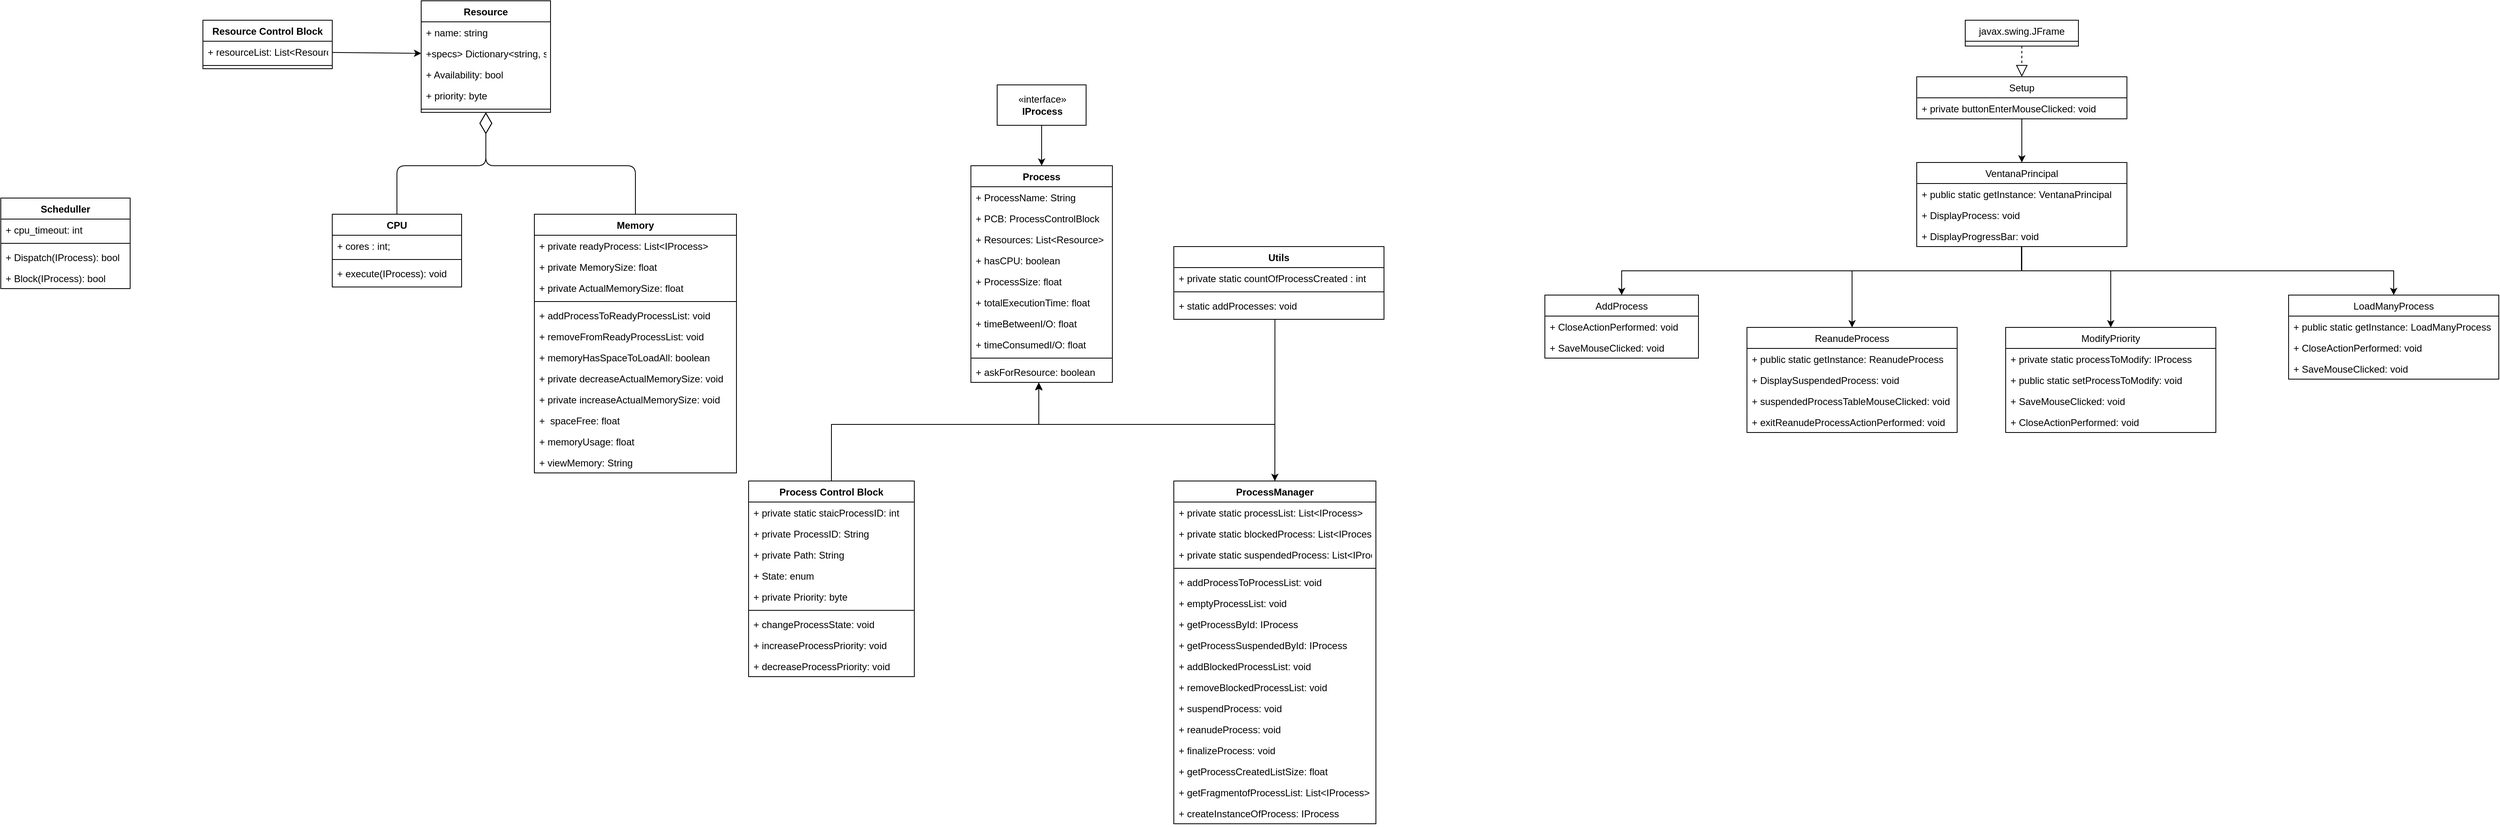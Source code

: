 <mxfile version="20.0.1" type="device"><diagram id="VGoGL2afu2h0uA1JbRk4" name="Página-1"><mxGraphModel dx="4890" dy="3438" grid="1" gridSize="10" guides="1" tooltips="1" connect="1" arrows="1" fold="1" page="1" pageScale="1" pageWidth="827" pageHeight="1169" math="0" shadow="0"><root><mxCell id="0"/><mxCell id="1" parent="0"/><mxCell id="2" value="CPU" style="swimlane;fontStyle=1;align=center;verticalAlign=top;childLayout=stackLayout;horizontal=1;startSize=26;horizontalStack=0;resizeParent=1;resizeParentMax=0;resizeLast=0;collapsible=1;marginBottom=0;" parent="1" vertex="1"><mxGeometry x="-50" y="20" width="160" height="90" as="geometry"/></mxCell><mxCell id="3" value="+ cores : int;" style="text;strokeColor=none;fillColor=none;align=left;verticalAlign=top;spacingLeft=4;spacingRight=4;overflow=hidden;rotatable=0;points=[[0,0.5],[1,0.5]];portConstraint=eastwest;" parent="2" vertex="1"><mxGeometry y="26" width="160" height="26" as="geometry"/></mxCell><mxCell id="4" value="" style="line;strokeWidth=1;fillColor=none;align=left;verticalAlign=middle;spacingTop=-1;spacingLeft=3;spacingRight=3;rotatable=0;labelPosition=right;points=[];portConstraint=eastwest;" parent="2" vertex="1"><mxGeometry y="52" width="160" height="8" as="geometry"/></mxCell><mxCell id="5" value="+ execute(IProcess): void" style="text;strokeColor=none;fillColor=none;align=left;verticalAlign=top;spacingLeft=4;spacingRight=4;overflow=hidden;rotatable=0;points=[[0,0.5],[1,0.5]];portConstraint=eastwest;" parent="2" vertex="1"><mxGeometry y="60" width="160" height="30" as="geometry"/></mxCell><mxCell id="6" value="Process" style="swimlane;fontStyle=1;align=center;verticalAlign=top;childLayout=stackLayout;horizontal=1;startSize=26;horizontalStack=0;resizeParent=1;resizeParentMax=0;resizeLast=0;collapsible=1;marginBottom=0;" parent="1" vertex="1"><mxGeometry x="740" y="-40" width="175" height="268" as="geometry"/></mxCell><mxCell id="tzTHbpsk9tGW5pixJ6wD-73" value="+ ProcessName: String" style="text;strokeColor=none;fillColor=none;align=left;verticalAlign=top;spacingLeft=4;spacingRight=4;overflow=hidden;rotatable=0;points=[[0,0.5],[1,0.5]];portConstraint=eastwest;" vertex="1" parent="6"><mxGeometry y="26" width="175" height="26" as="geometry"/></mxCell><mxCell id="tzTHbpsk9tGW5pixJ6wD-74" value="+ PCB: ProcessControlBlock" style="text;strokeColor=none;fillColor=none;align=left;verticalAlign=top;spacingLeft=4;spacingRight=4;overflow=hidden;rotatable=0;points=[[0,0.5],[1,0.5]];portConstraint=eastwest;" vertex="1" parent="6"><mxGeometry y="52" width="175" height="26" as="geometry"/></mxCell><mxCell id="tzTHbpsk9tGW5pixJ6wD-75" value="+ Resources: List&lt;Resource&gt;" style="text;strokeColor=none;fillColor=none;align=left;verticalAlign=top;spacingLeft=4;spacingRight=4;overflow=hidden;rotatable=0;points=[[0,0.5],[1,0.5]];portConstraint=eastwest;" vertex="1" parent="6"><mxGeometry y="78" width="175" height="26" as="geometry"/></mxCell><mxCell id="tzTHbpsk9tGW5pixJ6wD-76" value="+ hasCPU: boolean" style="text;strokeColor=none;fillColor=none;align=left;verticalAlign=top;spacingLeft=4;spacingRight=4;overflow=hidden;rotatable=0;points=[[0,0.5],[1,0.5]];portConstraint=eastwest;" vertex="1" parent="6"><mxGeometry y="104" width="175" height="26" as="geometry"/></mxCell><mxCell id="tzTHbpsk9tGW5pixJ6wD-77" value="+ ProcessSize: float" style="text;strokeColor=none;fillColor=none;align=left;verticalAlign=top;spacingLeft=4;spacingRight=4;overflow=hidden;rotatable=0;points=[[0,0.5],[1,0.5]];portConstraint=eastwest;" vertex="1" parent="6"><mxGeometry y="130" width="175" height="26" as="geometry"/></mxCell><mxCell id="71" value="+ totalExecutionTime: float" style="text;strokeColor=none;fillColor=none;align=left;verticalAlign=top;spacingLeft=4;spacingRight=4;overflow=hidden;rotatable=0;points=[[0,0.5],[1,0.5]];portConstraint=eastwest;" parent="6" vertex="1"><mxGeometry y="156" width="175" height="26" as="geometry"/></mxCell><mxCell id="72" value="+ timeBetweenI/O: float" style="text;strokeColor=none;fillColor=none;align=left;verticalAlign=top;spacingLeft=4;spacingRight=4;overflow=hidden;rotatable=0;points=[[0,0.5],[1,0.5]];portConstraint=eastwest;" parent="6" vertex="1"><mxGeometry y="182" width="175" height="26" as="geometry"/></mxCell><mxCell id="73" value="+ timeConsumedI/O: float" style="text;strokeColor=none;fillColor=none;align=left;verticalAlign=top;spacingLeft=4;spacingRight=4;overflow=hidden;rotatable=0;points=[[0,0.5],[1,0.5]];portConstraint=eastwest;" parent="6" vertex="1"><mxGeometry y="208" width="175" height="26" as="geometry"/></mxCell><mxCell id="8" value="" style="line;strokeWidth=1;fillColor=none;align=left;verticalAlign=middle;spacingTop=-1;spacingLeft=3;spacingRight=3;rotatable=0;labelPosition=right;points=[];portConstraint=eastwest;" parent="6" vertex="1"><mxGeometry y="234" width="175" height="8" as="geometry"/></mxCell><mxCell id="tzTHbpsk9tGW5pixJ6wD-81" value="+ askForResource: boolean" style="text;strokeColor=none;fillColor=none;align=left;verticalAlign=top;spacingLeft=4;spacingRight=4;overflow=hidden;rotatable=0;points=[[0,0.5],[1,0.5]];portConstraint=eastwest;" vertex="1" parent="6"><mxGeometry y="242" width="175" height="26" as="geometry"/></mxCell><mxCell id="11" style="edgeStyle=none;html=1;exitX=0.5;exitY=1;exitDx=0;exitDy=0;entryX=0.5;entryY=0;entryDx=0;entryDy=0;" parent="1" source="10" target="6" edge="1"><mxGeometry relative="1" as="geometry"/></mxCell><mxCell id="10" value="«interface»&lt;br&gt;&lt;b&gt;IProcess&lt;/b&gt;" style="html=1;" parent="1" vertex="1"><mxGeometry x="772.5" y="-140" width="110" height="50" as="geometry"/></mxCell><mxCell id="14" value="Scheduller" style="swimlane;fontStyle=1;align=center;verticalAlign=top;childLayout=stackLayout;horizontal=1;startSize=26;horizontalStack=0;resizeParent=1;resizeParentMax=0;resizeLast=0;collapsible=1;marginBottom=0;" parent="1" vertex="1"><mxGeometry x="-460" width="160" height="112" as="geometry"/></mxCell><mxCell id="15" value="+ cpu_timeout: int" style="text;strokeColor=none;fillColor=none;align=left;verticalAlign=top;spacingLeft=4;spacingRight=4;overflow=hidden;rotatable=0;points=[[0,0.5],[1,0.5]];portConstraint=eastwest;" parent="14" vertex="1"><mxGeometry y="26" width="160" height="26" as="geometry"/></mxCell><mxCell id="16" value="" style="line;strokeWidth=1;fillColor=none;align=left;verticalAlign=middle;spacingTop=-1;spacingLeft=3;spacingRight=3;rotatable=0;labelPosition=right;points=[];portConstraint=eastwest;" parent="14" vertex="1"><mxGeometry y="52" width="160" height="8" as="geometry"/></mxCell><mxCell id="17" value="+ Dispatch(IProcess): bool &#10;" style="text;strokeColor=none;fillColor=none;align=left;verticalAlign=top;spacingLeft=4;spacingRight=4;overflow=hidden;rotatable=0;points=[[0,0.5],[1,0.5]];portConstraint=eastwest;" parent="14" vertex="1"><mxGeometry y="60" width="160" height="26" as="geometry"/></mxCell><mxCell id="25" value="+ Block(IProcess): bool" style="text;strokeColor=none;fillColor=none;align=left;verticalAlign=top;spacingLeft=4;spacingRight=4;overflow=hidden;rotatable=0;points=[[0,0.5],[1,0.5]];portConstraint=eastwest;" parent="14" vertex="1"><mxGeometry y="86" width="160" height="26" as="geometry"/></mxCell><mxCell id="18" value="Memory" style="swimlane;fontStyle=1;align=center;verticalAlign=top;childLayout=stackLayout;horizontal=1;startSize=26;horizontalStack=0;resizeParent=1;resizeParentMax=0;resizeLast=0;collapsible=1;marginBottom=0;" parent="1" vertex="1"><mxGeometry x="200" y="20" width="250" height="320" as="geometry"/></mxCell><mxCell id="24" value="+ private readyProcess: List&lt;IProcess&gt;" style="text;strokeColor=none;fillColor=none;align=left;verticalAlign=top;spacingLeft=4;spacingRight=4;overflow=hidden;rotatable=0;points=[[0,0.5],[1,0.5]];portConstraint=eastwest;" parent="18" vertex="1"><mxGeometry y="26" width="250" height="26" as="geometry"/></mxCell><mxCell id="59" value="+ private MemorySize: float" style="text;strokeColor=none;fillColor=none;align=left;verticalAlign=top;spacingLeft=4;spacingRight=4;overflow=hidden;rotatable=0;points=[[0,0.5],[1,0.5]];portConstraint=eastwest;" parent="18" vertex="1"><mxGeometry y="52" width="250" height="26" as="geometry"/></mxCell><mxCell id="tzTHbpsk9tGW5pixJ6wD-114" value="+ private ActualMemorySize: float" style="text;strokeColor=none;fillColor=none;align=left;verticalAlign=top;spacingLeft=4;spacingRight=4;overflow=hidden;rotatable=0;points=[[0,0.5],[1,0.5]];portConstraint=eastwest;" vertex="1" parent="18"><mxGeometry y="78" width="250" height="26" as="geometry"/></mxCell><mxCell id="20" value="" style="line;strokeWidth=1;fillColor=none;align=left;verticalAlign=middle;spacingTop=-1;spacingLeft=3;spacingRight=3;rotatable=0;labelPosition=right;points=[];portConstraint=eastwest;" parent="18" vertex="1"><mxGeometry y="104" width="250" height="8" as="geometry"/></mxCell><mxCell id="tzTHbpsk9tGW5pixJ6wD-115" value="+ addProcessToReadyProcessList: void" style="text;strokeColor=none;fillColor=none;align=left;verticalAlign=top;spacingLeft=4;spacingRight=4;overflow=hidden;rotatable=0;points=[[0,0.5],[1,0.5]];portConstraint=eastwest;" vertex="1" parent="18"><mxGeometry y="112" width="250" height="26" as="geometry"/></mxCell><mxCell id="tzTHbpsk9tGW5pixJ6wD-116" value="+ removeFromReadyProcessList: void" style="text;strokeColor=none;fillColor=none;align=left;verticalAlign=top;spacingLeft=4;spacingRight=4;overflow=hidden;rotatable=0;points=[[0,0.5],[1,0.5]];portConstraint=eastwest;" vertex="1" parent="18"><mxGeometry y="138" width="250" height="26" as="geometry"/></mxCell><mxCell id="tzTHbpsk9tGW5pixJ6wD-117" value="+ memoryHasSpaceToLoadAll: boolean" style="text;strokeColor=none;fillColor=none;align=left;verticalAlign=top;spacingLeft=4;spacingRight=4;overflow=hidden;rotatable=0;points=[[0,0.5],[1,0.5]];portConstraint=eastwest;" vertex="1" parent="18"><mxGeometry y="164" width="250" height="26" as="geometry"/></mxCell><mxCell id="tzTHbpsk9tGW5pixJ6wD-118" value="+ private decreaseActualMemorySize: void" style="text;strokeColor=none;fillColor=none;align=left;verticalAlign=top;spacingLeft=4;spacingRight=4;overflow=hidden;rotatable=0;points=[[0,0.5],[1,0.5]];portConstraint=eastwest;" vertex="1" parent="18"><mxGeometry y="190" width="250" height="26" as="geometry"/></mxCell><mxCell id="tzTHbpsk9tGW5pixJ6wD-119" value="+ private increaseActualMemorySize: void" style="text;strokeColor=none;fillColor=none;align=left;verticalAlign=top;spacingLeft=4;spacingRight=4;overflow=hidden;rotatable=0;points=[[0,0.5],[1,0.5]];portConstraint=eastwest;" vertex="1" parent="18"><mxGeometry y="216" width="250" height="26" as="geometry"/></mxCell><mxCell id="tzTHbpsk9tGW5pixJ6wD-120" value="+  spaceFree: float" style="text;strokeColor=none;fillColor=none;align=left;verticalAlign=top;spacingLeft=4;spacingRight=4;overflow=hidden;rotatable=0;points=[[0,0.5],[1,0.5]];portConstraint=eastwest;" vertex="1" parent="18"><mxGeometry y="242" width="250" height="26" as="geometry"/></mxCell><mxCell id="tzTHbpsk9tGW5pixJ6wD-121" value="+ memoryUsage: float" style="text;strokeColor=none;fillColor=none;align=left;verticalAlign=top;spacingLeft=4;spacingRight=4;overflow=hidden;rotatable=0;points=[[0,0.5],[1,0.5]];portConstraint=eastwest;" vertex="1" parent="18"><mxGeometry y="268" width="250" height="26" as="geometry"/></mxCell><mxCell id="21" value="+ viewMemory: String" style="text;strokeColor=none;fillColor=none;align=left;verticalAlign=top;spacingLeft=4;spacingRight=4;overflow=hidden;rotatable=0;points=[[0,0.5],[1,0.5]];portConstraint=eastwest;" parent="18" vertex="1"><mxGeometry y="294" width="250" height="26" as="geometry"/></mxCell><mxCell id="tzTHbpsk9tGW5pixJ6wD-94" style="edgeStyle=orthogonalEdgeStyle;rounded=0;orthogonalLoop=1;jettySize=auto;html=1;exitX=0.5;exitY=0;exitDx=0;exitDy=0;entryX=0.48;entryY=1;entryDx=0;entryDy=0;entryPerimeter=0;" edge="1" parent="1" source="29" target="tzTHbpsk9tGW5pixJ6wD-81"><mxGeometry relative="1" as="geometry"><Array as="points"><mxPoint x="568" y="280"/><mxPoint x="824" y="280"/></Array></mxGeometry></mxCell><mxCell id="29" value="Process Control Block" style="swimlane;fontStyle=1;align=center;verticalAlign=top;childLayout=stackLayout;horizontal=1;startSize=26;horizontalStack=0;resizeParent=1;resizeParentMax=0;resizeLast=0;collapsible=1;marginBottom=0;" parent="1" vertex="1"><mxGeometry x="465" y="350" width="205" height="242" as="geometry"/></mxCell><mxCell id="26" value="+ private static staicProcessID: int" style="text;strokeColor=none;fillColor=none;align=left;verticalAlign=top;spacingLeft=4;spacingRight=4;overflow=hidden;rotatable=0;points=[[0,0.5],[1,0.5]];portConstraint=eastwest;" parent="29" vertex="1"><mxGeometry y="26" width="205" height="26" as="geometry"/></mxCell><mxCell id="30" value="+ private ProcessID: String" style="text;strokeColor=none;fillColor=none;align=left;verticalAlign=top;spacingLeft=4;spacingRight=4;overflow=hidden;rotatable=0;points=[[0,0.5],[1,0.5]];portConstraint=eastwest;" parent="29" vertex="1"><mxGeometry y="52" width="205" height="26" as="geometry"/></mxCell><mxCell id="tzTHbpsk9tGW5pixJ6wD-95" value="+ private Path: String" style="text;strokeColor=none;fillColor=none;align=left;verticalAlign=top;spacingLeft=4;spacingRight=4;overflow=hidden;rotatable=0;points=[[0,0.5],[1,0.5]];portConstraint=eastwest;" vertex="1" parent="29"><mxGeometry y="78" width="205" height="26" as="geometry"/></mxCell><mxCell id="tzTHbpsk9tGW5pixJ6wD-96" value="+ State: enum" style="text;strokeColor=none;fillColor=none;align=left;verticalAlign=top;spacingLeft=4;spacingRight=4;overflow=hidden;rotatable=0;points=[[0,0.5],[1,0.5]];portConstraint=eastwest;" vertex="1" parent="29"><mxGeometry y="104" width="205" height="26" as="geometry"/></mxCell><mxCell id="tzTHbpsk9tGW5pixJ6wD-97" value="+ private Priority: byte" style="text;strokeColor=none;fillColor=none;align=left;verticalAlign=top;spacingLeft=4;spacingRight=4;overflow=hidden;rotatable=0;points=[[0,0.5],[1,0.5]];portConstraint=eastwest;" vertex="1" parent="29"><mxGeometry y="130" width="205" height="26" as="geometry"/></mxCell><mxCell id="34" value="" style="line;strokeWidth=1;fillColor=none;align=left;verticalAlign=middle;spacingTop=-1;spacingLeft=3;spacingRight=3;rotatable=0;labelPosition=right;points=[];portConstraint=eastwest;" parent="29" vertex="1"><mxGeometry y="156" width="205" height="8" as="geometry"/></mxCell><mxCell id="tzTHbpsk9tGW5pixJ6wD-100" value="+ changeProcessState: void" style="text;strokeColor=none;fillColor=none;align=left;verticalAlign=top;spacingLeft=4;spacingRight=4;overflow=hidden;rotatable=0;points=[[0,0.5],[1,0.5]];portConstraint=eastwest;" vertex="1" parent="29"><mxGeometry y="164" width="205" height="26" as="geometry"/></mxCell><mxCell id="tzTHbpsk9tGW5pixJ6wD-98" value="+ increaseProcessPriority: void" style="text;strokeColor=none;fillColor=none;align=left;verticalAlign=top;spacingLeft=4;spacingRight=4;overflow=hidden;rotatable=0;points=[[0,0.5],[1,0.5]];portConstraint=eastwest;" vertex="1" parent="29"><mxGeometry y="190" width="205" height="26" as="geometry"/></mxCell><mxCell id="tzTHbpsk9tGW5pixJ6wD-99" value="+ decreaseProcessPriority: void" style="text;strokeColor=none;fillColor=none;align=left;verticalAlign=top;spacingLeft=4;spacingRight=4;overflow=hidden;rotatable=0;points=[[0,0.5],[1,0.5]];portConstraint=eastwest;" vertex="1" parent="29"><mxGeometry y="216" width="205" height="26" as="geometry"/></mxCell><mxCell id="35" value="Resource Control Block" style="swimlane;fontStyle=1;align=center;verticalAlign=top;childLayout=stackLayout;horizontal=1;startSize=26;horizontalStack=0;resizeParent=1;resizeParentMax=0;resizeLast=0;collapsible=1;marginBottom=0;" parent="1" vertex="1"><mxGeometry x="-210" y="-220" width="160" height="60" as="geometry"/></mxCell><mxCell id="36" value="+ resourceList: List&lt;Resource&gt;" style="text;strokeColor=none;fillColor=none;align=left;verticalAlign=top;spacingLeft=4;spacingRight=4;overflow=hidden;rotatable=0;points=[[0,0.5],[1,0.5]];portConstraint=eastwest;" parent="35" vertex="1"><mxGeometry y="26" width="160" height="26" as="geometry"/></mxCell><mxCell id="37" value="" style="line;strokeWidth=1;fillColor=none;align=left;verticalAlign=middle;spacingTop=-1;spacingLeft=3;spacingRight=3;rotatable=0;labelPosition=right;points=[];portConstraint=eastwest;" parent="35" vertex="1"><mxGeometry y="52" width="160" height="8" as="geometry"/></mxCell><mxCell id="38" value="Resource" style="swimlane;fontStyle=1;align=center;verticalAlign=top;childLayout=stackLayout;horizontal=1;startSize=26;horizontalStack=0;resizeParent=1;resizeParentMax=0;resizeLast=0;collapsible=1;marginBottom=0;" parent="1" vertex="1"><mxGeometry x="60" y="-244" width="160" height="138" as="geometry"/></mxCell><mxCell id="40" value="+ name: string" style="text;strokeColor=none;fillColor=none;align=left;verticalAlign=top;spacingLeft=4;spacingRight=4;overflow=hidden;rotatable=0;points=[[0,0.5],[1,0.5]];portConstraint=eastwest;" parent="38" vertex="1"><mxGeometry y="26" width="160" height="26" as="geometry"/></mxCell><mxCell id="41" value="+specs&gt; Dictionary&lt;string, string&gt;" style="text;strokeColor=none;fillColor=none;align=left;verticalAlign=top;spacingLeft=4;spacingRight=4;overflow=hidden;rotatable=0;points=[[0,0.5],[1,0.5]];portConstraint=eastwest;" parent="38" vertex="1"><mxGeometry y="52" width="160" height="26" as="geometry"/></mxCell><mxCell id="42" value="+ Availability: bool" style="text;strokeColor=none;fillColor=none;align=left;verticalAlign=top;spacingLeft=4;spacingRight=4;overflow=hidden;rotatable=0;points=[[0,0.5],[1,0.5]];portConstraint=eastwest;" parent="38" vertex="1"><mxGeometry y="78" width="160" height="26" as="geometry"/></mxCell><mxCell id="43" value="+ priority: byte" style="text;strokeColor=none;fillColor=none;align=left;verticalAlign=top;spacingLeft=4;spacingRight=4;overflow=hidden;rotatable=0;points=[[0,0.5],[1,0.5]];portConstraint=eastwest;" parent="38" vertex="1"><mxGeometry y="104" width="160" height="26" as="geometry"/></mxCell><mxCell id="44" value="" style="line;strokeWidth=1;fillColor=none;align=left;verticalAlign=middle;spacingTop=-1;spacingLeft=3;spacingRight=3;rotatable=0;labelPosition=right;points=[];portConstraint=eastwest;" parent="38" vertex="1"><mxGeometry y="130" width="160" height="8" as="geometry"/></mxCell><mxCell id="45" value="" style="endArrow=diamondThin;endFill=0;endSize=24;html=1;entryX=0.5;entryY=1;entryDx=0;entryDy=0;exitX=0.5;exitY=0;exitDx=0;exitDy=0;" parent="1" source="2" target="38" edge="1"><mxGeometry width="160" relative="1" as="geometry"><mxPoint x="10" y="19" as="sourcePoint"/><mxPoint x="170" y="19" as="targetPoint"/><Array as="points"><mxPoint x="30" y="-40"/><mxPoint x="140" y="-40"/></Array></mxGeometry></mxCell><mxCell id="46" value="" style="endArrow=diamondThin;endFill=0;endSize=24;html=1;exitX=0.5;exitY=0;exitDx=0;exitDy=0;entryX=0.5;entryY=1;entryDx=0;entryDy=0;" parent="1" source="18" target="38" edge="1"><mxGeometry width="160" relative="1" as="geometry"><mxPoint x="40" y="30" as="sourcePoint"/><mxPoint x="120" y="-90" as="targetPoint"/><Array as="points"><mxPoint x="325" y="-40"/><mxPoint x="140" y="-40"/></Array></mxGeometry></mxCell><mxCell id="47" style="edgeStyle=none;html=1;entryX=0;entryY=0.5;entryDx=0;entryDy=0;" parent="1" source="36" target="41" edge="1"><mxGeometry relative="1" as="geometry"/></mxCell><mxCell id="tzTHbpsk9tGW5pixJ6wD-93" style="edgeStyle=orthogonalEdgeStyle;rounded=0;orthogonalLoop=1;jettySize=auto;html=1;exitX=0.5;exitY=0;exitDx=0;exitDy=0;entryX=0.48;entryY=1.038;entryDx=0;entryDy=0;entryPerimeter=0;" edge="1" parent="1" source="tzTHbpsk9tGW5pixJ6wD-82" target="tzTHbpsk9tGW5pixJ6wD-81"><mxGeometry relative="1" as="geometry"><Array as="points"><mxPoint x="1116" y="280"/><mxPoint x="824" y="280"/></Array></mxGeometry></mxCell><mxCell id="tzTHbpsk9tGW5pixJ6wD-126" style="edgeStyle=orthogonalEdgeStyle;rounded=0;orthogonalLoop=1;jettySize=auto;html=1;entryX=0.5;entryY=0;entryDx=0;entryDy=0;exitX=0.481;exitY=1;exitDx=0;exitDy=0;exitPerimeter=0;" edge="1" parent="1" source="tzTHbpsk9tGW5pixJ6wD-125" target="tzTHbpsk9tGW5pixJ6wD-82"><mxGeometry relative="1" as="geometry"><mxPoint x="1200" y="230" as="sourcePoint"/><Array as="points"><mxPoint x="1116" y="153"/></Array></mxGeometry></mxCell><mxCell id="tzTHbpsk9tGW5pixJ6wD-82" value="ProcessManager" style="swimlane;fontStyle=1;align=center;verticalAlign=top;childLayout=stackLayout;horizontal=1;startSize=26;horizontalStack=0;resizeParent=1;resizeParentMax=0;resizeLast=0;collapsible=1;marginBottom=0;" vertex="1" parent="1"><mxGeometry x="991" y="350" width="250" height="424" as="geometry"/></mxCell><mxCell id="tzTHbpsk9tGW5pixJ6wD-83" value="+ private static processList: List&lt;IProcess&gt;" style="text;strokeColor=none;fillColor=none;align=left;verticalAlign=top;spacingLeft=4;spacingRight=4;overflow=hidden;rotatable=0;points=[[0,0.5],[1,0.5]];portConstraint=eastwest;" vertex="1" parent="tzTHbpsk9tGW5pixJ6wD-82"><mxGeometry y="26" width="250" height="26" as="geometry"/></mxCell><mxCell id="tzTHbpsk9tGW5pixJ6wD-101" value="+ private static blockedProcess: List&lt;IProcess&gt;" style="text;strokeColor=none;fillColor=none;align=left;verticalAlign=top;spacingLeft=4;spacingRight=4;overflow=hidden;rotatable=0;points=[[0,0.5],[1,0.5]];portConstraint=eastwest;" vertex="1" parent="tzTHbpsk9tGW5pixJ6wD-82"><mxGeometry y="52" width="250" height="26" as="geometry"/></mxCell><mxCell id="tzTHbpsk9tGW5pixJ6wD-102" value="+ private static suspendedProcess: List&lt;IProcess&gt;" style="text;strokeColor=none;fillColor=none;align=left;verticalAlign=top;spacingLeft=4;spacingRight=4;overflow=hidden;rotatable=0;points=[[0,0.5],[1,0.5]];portConstraint=eastwest;" vertex="1" parent="tzTHbpsk9tGW5pixJ6wD-82"><mxGeometry y="78" width="250" height="26" as="geometry"/></mxCell><mxCell id="tzTHbpsk9tGW5pixJ6wD-91" value="" style="line;strokeWidth=1;fillColor=none;align=left;verticalAlign=middle;spacingTop=-1;spacingLeft=3;spacingRight=3;rotatable=0;labelPosition=right;points=[];portConstraint=eastwest;" vertex="1" parent="tzTHbpsk9tGW5pixJ6wD-82"><mxGeometry y="104" width="250" height="8" as="geometry"/></mxCell><mxCell id="tzTHbpsk9tGW5pixJ6wD-92" value="+ addProcessToProcessList: void" style="text;strokeColor=none;fillColor=none;align=left;verticalAlign=top;spacingLeft=4;spacingRight=4;overflow=hidden;rotatable=0;points=[[0,0.5],[1,0.5]];portConstraint=eastwest;" vertex="1" parent="tzTHbpsk9tGW5pixJ6wD-82"><mxGeometry y="112" width="250" height="26" as="geometry"/></mxCell><mxCell id="tzTHbpsk9tGW5pixJ6wD-103" value="+ emptyProcessList: void" style="text;strokeColor=none;fillColor=none;align=left;verticalAlign=top;spacingLeft=4;spacingRight=4;overflow=hidden;rotatable=0;points=[[0,0.5],[1,0.5]];portConstraint=eastwest;" vertex="1" parent="tzTHbpsk9tGW5pixJ6wD-82"><mxGeometry y="138" width="250" height="26" as="geometry"/></mxCell><mxCell id="tzTHbpsk9tGW5pixJ6wD-104" value="+ getProcessById: IProcess" style="text;strokeColor=none;fillColor=none;align=left;verticalAlign=top;spacingLeft=4;spacingRight=4;overflow=hidden;rotatable=0;points=[[0,0.5],[1,0.5]];portConstraint=eastwest;" vertex="1" parent="tzTHbpsk9tGW5pixJ6wD-82"><mxGeometry y="164" width="250" height="26" as="geometry"/></mxCell><mxCell id="tzTHbpsk9tGW5pixJ6wD-105" value="+ getProcessSuspendedById: IProcess" style="text;strokeColor=none;fillColor=none;align=left;verticalAlign=top;spacingLeft=4;spacingRight=4;overflow=hidden;rotatable=0;points=[[0,0.5],[1,0.5]];portConstraint=eastwest;" vertex="1" parent="tzTHbpsk9tGW5pixJ6wD-82"><mxGeometry y="190" width="250" height="26" as="geometry"/></mxCell><mxCell id="tzTHbpsk9tGW5pixJ6wD-106" value="+ addBlockedProcessList: void" style="text;strokeColor=none;fillColor=none;align=left;verticalAlign=top;spacingLeft=4;spacingRight=4;overflow=hidden;rotatable=0;points=[[0,0.5],[1,0.5]];portConstraint=eastwest;" vertex="1" parent="tzTHbpsk9tGW5pixJ6wD-82"><mxGeometry y="216" width="250" height="26" as="geometry"/></mxCell><mxCell id="tzTHbpsk9tGW5pixJ6wD-107" value="+ removeBlockedProcessList: void" style="text;strokeColor=none;fillColor=none;align=left;verticalAlign=top;spacingLeft=4;spacingRight=4;overflow=hidden;rotatable=0;points=[[0,0.5],[1,0.5]];portConstraint=eastwest;" vertex="1" parent="tzTHbpsk9tGW5pixJ6wD-82"><mxGeometry y="242" width="250" height="26" as="geometry"/></mxCell><mxCell id="tzTHbpsk9tGW5pixJ6wD-108" value="+ suspendProcess: void" style="text;strokeColor=none;fillColor=none;align=left;verticalAlign=top;spacingLeft=4;spacingRight=4;overflow=hidden;rotatable=0;points=[[0,0.5],[1,0.5]];portConstraint=eastwest;" vertex="1" parent="tzTHbpsk9tGW5pixJ6wD-82"><mxGeometry y="268" width="250" height="26" as="geometry"/></mxCell><mxCell id="tzTHbpsk9tGW5pixJ6wD-109" value="+ reanudeProcess: void" style="text;strokeColor=none;fillColor=none;align=left;verticalAlign=top;spacingLeft=4;spacingRight=4;overflow=hidden;rotatable=0;points=[[0,0.5],[1,0.5]];portConstraint=eastwest;" vertex="1" parent="tzTHbpsk9tGW5pixJ6wD-82"><mxGeometry y="294" width="250" height="26" as="geometry"/></mxCell><mxCell id="tzTHbpsk9tGW5pixJ6wD-110" value="+ finalizeProcess: void" style="text;strokeColor=none;fillColor=none;align=left;verticalAlign=top;spacingLeft=4;spacingRight=4;overflow=hidden;rotatable=0;points=[[0,0.5],[1,0.5]];portConstraint=eastwest;" vertex="1" parent="tzTHbpsk9tGW5pixJ6wD-82"><mxGeometry y="320" width="250" height="26" as="geometry"/></mxCell><mxCell id="tzTHbpsk9tGW5pixJ6wD-111" value="+ getProcessCreatedListSize: float" style="text;strokeColor=none;fillColor=none;align=left;verticalAlign=top;spacingLeft=4;spacingRight=4;overflow=hidden;rotatable=0;points=[[0,0.5],[1,0.5]];portConstraint=eastwest;" vertex="1" parent="tzTHbpsk9tGW5pixJ6wD-82"><mxGeometry y="346" width="250" height="26" as="geometry"/></mxCell><mxCell id="tzTHbpsk9tGW5pixJ6wD-112" value="+ getFragmentofProcessList: List&lt;IProcess&gt;" style="text;strokeColor=none;fillColor=none;align=left;verticalAlign=top;spacingLeft=4;spacingRight=4;overflow=hidden;rotatable=0;points=[[0,0.5],[1,0.5]];portConstraint=eastwest;" vertex="1" parent="tzTHbpsk9tGW5pixJ6wD-82"><mxGeometry y="372" width="250" height="26" as="geometry"/></mxCell><mxCell id="tzTHbpsk9tGW5pixJ6wD-113" value="+ createInstanceOfProcess: IProcess" style="text;strokeColor=none;fillColor=none;align=left;verticalAlign=top;spacingLeft=4;spacingRight=4;overflow=hidden;rotatable=0;points=[[0,0.5],[1,0.5]];portConstraint=eastwest;" vertex="1" parent="tzTHbpsk9tGW5pixJ6wD-82"><mxGeometry y="398" width="250" height="26" as="geometry"/></mxCell><mxCell id="tzTHbpsk9tGW5pixJ6wD-122" value="Utils" style="swimlane;fontStyle=1;align=center;verticalAlign=top;childLayout=stackLayout;horizontal=1;startSize=26;horizontalStack=0;resizeParent=1;resizeParentMax=0;resizeLast=0;collapsible=1;marginBottom=0;" vertex="1" parent="1"><mxGeometry x="991" y="60" width="260" height="90" as="geometry"/></mxCell><mxCell id="tzTHbpsk9tGW5pixJ6wD-123" value="+ private static countOfProcessCreated : int" style="text;strokeColor=none;fillColor=none;align=left;verticalAlign=top;spacingLeft=4;spacingRight=4;overflow=hidden;rotatable=0;points=[[0,0.5],[1,0.5]];portConstraint=eastwest;" vertex="1" parent="tzTHbpsk9tGW5pixJ6wD-122"><mxGeometry y="26" width="260" height="26" as="geometry"/></mxCell><mxCell id="tzTHbpsk9tGW5pixJ6wD-124" value="" style="line;strokeWidth=1;fillColor=none;align=left;verticalAlign=middle;spacingTop=-1;spacingLeft=3;spacingRight=3;rotatable=0;labelPosition=right;points=[];portConstraint=eastwest;" vertex="1" parent="tzTHbpsk9tGW5pixJ6wD-122"><mxGeometry y="52" width="260" height="8" as="geometry"/></mxCell><mxCell id="tzTHbpsk9tGW5pixJ6wD-125" value="+ static addProcesses: void" style="text;strokeColor=none;fillColor=none;align=left;verticalAlign=top;spacingLeft=4;spacingRight=4;overflow=hidden;rotatable=0;points=[[0,0.5],[1,0.5]];portConstraint=eastwest;" vertex="1" parent="tzTHbpsk9tGW5pixJ6wD-122"><mxGeometry y="60" width="260" height="30" as="geometry"/></mxCell><mxCell id="tzTHbpsk9tGW5pixJ6wD-127" value="javax.swing.JFrame" style="swimlane;fontStyle=0;childLayout=stackLayout;horizontal=1;startSize=26;fillColor=none;horizontalStack=0;resizeParent=1;resizeParentMax=0;resizeLast=0;collapsible=1;marginBottom=0;" vertex="1" parent="1"><mxGeometry x="1970" y="-220" width="140" height="32" as="geometry"/></mxCell><mxCell id="tzTHbpsk9tGW5pixJ6wD-170" style="edgeStyle=orthogonalEdgeStyle;rounded=0;orthogonalLoop=1;jettySize=auto;html=1;exitX=0.5;exitY=1;exitDx=0;exitDy=0;entryX=0.5;entryY=0;entryDx=0;entryDy=0;" edge="1" parent="1" source="tzTHbpsk9tGW5pixJ6wD-131" target="tzTHbpsk9tGW5pixJ6wD-153"><mxGeometry relative="1" as="geometry"><mxPoint x="2040" y="110" as="targetPoint"/></mxGeometry></mxCell><mxCell id="tzTHbpsk9tGW5pixJ6wD-131" value="VentanaPrincipal" style="swimlane;fontStyle=0;childLayout=stackLayout;horizontal=1;startSize=26;fillColor=none;horizontalStack=0;resizeParent=1;resizeParentMax=0;resizeLast=0;collapsible=1;marginBottom=0;" vertex="1" parent="1"><mxGeometry x="1910" y="-44" width="260" height="104" as="geometry"/></mxCell><mxCell id="tzTHbpsk9tGW5pixJ6wD-132" value="+ public static getInstance: VentanaPrincipal" style="text;strokeColor=none;fillColor=none;align=left;verticalAlign=top;spacingLeft=4;spacingRight=4;overflow=hidden;rotatable=0;points=[[0,0.5],[1,0.5]];portConstraint=eastwest;" vertex="1" parent="tzTHbpsk9tGW5pixJ6wD-131"><mxGeometry y="26" width="260" height="26" as="geometry"/></mxCell><mxCell id="tzTHbpsk9tGW5pixJ6wD-133" value="+ DisplayProcess: void" style="text;strokeColor=none;fillColor=none;align=left;verticalAlign=top;spacingLeft=4;spacingRight=4;overflow=hidden;rotatable=0;points=[[0,0.5],[1,0.5]];portConstraint=eastwest;" vertex="1" parent="tzTHbpsk9tGW5pixJ6wD-131"><mxGeometry y="52" width="260" height="26" as="geometry"/></mxCell><mxCell id="tzTHbpsk9tGW5pixJ6wD-135" value="+ DisplayProgressBar: void" style="text;strokeColor=none;fillColor=none;align=left;verticalAlign=top;spacingLeft=4;spacingRight=4;overflow=hidden;rotatable=0;points=[[0,0.5],[1,0.5]];portConstraint=eastwest;" vertex="1" parent="tzTHbpsk9tGW5pixJ6wD-131"><mxGeometry y="78" width="260" height="26" as="geometry"/></mxCell><mxCell id="tzTHbpsk9tGW5pixJ6wD-161" style="edgeStyle=orthogonalEdgeStyle;rounded=0;orthogonalLoop=1;jettySize=auto;html=1;exitX=0.5;exitY=1;exitDx=0;exitDy=0;entryX=0.5;entryY=0;entryDx=0;entryDy=0;" edge="1" parent="1" source="tzTHbpsk9tGW5pixJ6wD-137" target="tzTHbpsk9tGW5pixJ6wD-131"><mxGeometry relative="1" as="geometry"/></mxCell><mxCell id="tzTHbpsk9tGW5pixJ6wD-137" value="Setup" style="swimlane;fontStyle=0;childLayout=stackLayout;horizontal=1;startSize=26;fillColor=none;horizontalStack=0;resizeParent=1;resizeParentMax=0;resizeLast=0;collapsible=1;marginBottom=0;" vertex="1" parent="1"><mxGeometry x="1910" y="-150" width="260" height="52" as="geometry"/></mxCell><mxCell id="tzTHbpsk9tGW5pixJ6wD-139" value="+ private buttonEnterMouseClicked: void" style="text;strokeColor=none;fillColor=none;align=left;verticalAlign=top;spacingLeft=4;spacingRight=4;overflow=hidden;rotatable=0;points=[[0,0.5],[1,0.5]];portConstraint=eastwest;" vertex="1" parent="tzTHbpsk9tGW5pixJ6wD-137"><mxGeometry y="26" width="260" height="26" as="geometry"/></mxCell><mxCell id="tzTHbpsk9tGW5pixJ6wD-141" value="ReanudeProcess" style="swimlane;fontStyle=0;childLayout=stackLayout;horizontal=1;startSize=26;fillColor=none;horizontalStack=0;resizeParent=1;resizeParentMax=0;resizeLast=0;collapsible=1;marginBottom=0;" vertex="1" parent="1"><mxGeometry x="1700" y="160" width="260" height="130" as="geometry"/></mxCell><mxCell id="tzTHbpsk9tGW5pixJ6wD-142" value="+ public static getInstance: ReanudeProcess" style="text;strokeColor=none;fillColor=none;align=left;verticalAlign=top;spacingLeft=4;spacingRight=4;overflow=hidden;rotatable=0;points=[[0,0.5],[1,0.5]];portConstraint=eastwest;" vertex="1" parent="tzTHbpsk9tGW5pixJ6wD-141"><mxGeometry y="26" width="260" height="26" as="geometry"/></mxCell><mxCell id="tzTHbpsk9tGW5pixJ6wD-143" value="+ DisplaySuspendedProcess: void" style="text;strokeColor=none;fillColor=none;align=left;verticalAlign=top;spacingLeft=4;spacingRight=4;overflow=hidden;rotatable=0;points=[[0,0.5],[1,0.5]];portConstraint=eastwest;" vertex="1" parent="tzTHbpsk9tGW5pixJ6wD-141"><mxGeometry y="52" width="260" height="26" as="geometry"/></mxCell><mxCell id="tzTHbpsk9tGW5pixJ6wD-144" value="+ suspendedProcessTableMouseClicked: void" style="text;strokeColor=none;fillColor=none;align=left;verticalAlign=top;spacingLeft=4;spacingRight=4;overflow=hidden;rotatable=0;points=[[0,0.5],[1,0.5]];portConstraint=eastwest;" vertex="1" parent="tzTHbpsk9tGW5pixJ6wD-141"><mxGeometry y="78" width="260" height="26" as="geometry"/></mxCell><mxCell id="tzTHbpsk9tGW5pixJ6wD-159" value="+ exitReanudeProcessActionPerformed: void" style="text;strokeColor=none;fillColor=none;align=left;verticalAlign=top;spacingLeft=4;spacingRight=4;overflow=hidden;rotatable=0;points=[[0,0.5],[1,0.5]];portConstraint=eastwest;" vertex="1" parent="tzTHbpsk9tGW5pixJ6wD-141"><mxGeometry y="104" width="260" height="26" as="geometry"/></mxCell><mxCell id="tzTHbpsk9tGW5pixJ6wD-145" value="ModifyPriority" style="swimlane;fontStyle=0;childLayout=stackLayout;horizontal=1;startSize=26;fillColor=none;horizontalStack=0;resizeParent=1;resizeParentMax=0;resizeLast=0;collapsible=1;marginBottom=0;" vertex="1" parent="1"><mxGeometry x="2020" y="160" width="260" height="130" as="geometry"/></mxCell><mxCell id="tzTHbpsk9tGW5pixJ6wD-158" value="+ private static processToModify: IProcess" style="text;strokeColor=none;fillColor=none;align=left;verticalAlign=top;spacingLeft=4;spacingRight=4;overflow=hidden;rotatable=0;points=[[0,0.5],[1,0.5]];portConstraint=eastwest;" vertex="1" parent="tzTHbpsk9tGW5pixJ6wD-145"><mxGeometry y="26" width="260" height="26" as="geometry"/></mxCell><mxCell id="tzTHbpsk9tGW5pixJ6wD-146" value="+ public static setProcessToModify: void" style="text;strokeColor=none;fillColor=none;align=left;verticalAlign=top;spacingLeft=4;spacingRight=4;overflow=hidden;rotatable=0;points=[[0,0.5],[1,0.5]];portConstraint=eastwest;" vertex="1" parent="tzTHbpsk9tGW5pixJ6wD-145"><mxGeometry y="52" width="260" height="26" as="geometry"/></mxCell><mxCell id="tzTHbpsk9tGW5pixJ6wD-147" value="+ SaveMouseClicked: void" style="text;strokeColor=none;fillColor=none;align=left;verticalAlign=top;spacingLeft=4;spacingRight=4;overflow=hidden;rotatable=0;points=[[0,0.5],[1,0.5]];portConstraint=eastwest;" vertex="1" parent="tzTHbpsk9tGW5pixJ6wD-145"><mxGeometry y="78" width="260" height="26" as="geometry"/></mxCell><mxCell id="tzTHbpsk9tGW5pixJ6wD-148" value="+ CloseActionPerformed: void" style="text;strokeColor=none;fillColor=none;align=left;verticalAlign=top;spacingLeft=4;spacingRight=4;overflow=hidden;rotatable=0;points=[[0,0.5],[1,0.5]];portConstraint=eastwest;" vertex="1" parent="tzTHbpsk9tGW5pixJ6wD-145"><mxGeometry y="104" width="260" height="26" as="geometry"/></mxCell><mxCell id="tzTHbpsk9tGW5pixJ6wD-149" value="LoadManyProcess" style="swimlane;fontStyle=0;childLayout=stackLayout;horizontal=1;startSize=26;fillColor=none;horizontalStack=0;resizeParent=1;resizeParentMax=0;resizeLast=0;collapsible=1;marginBottom=0;" vertex="1" parent="1"><mxGeometry x="2370" y="120" width="260" height="104" as="geometry"/></mxCell><mxCell id="tzTHbpsk9tGW5pixJ6wD-150" value="+ public static getInstance: LoadManyProcess" style="text;strokeColor=none;fillColor=none;align=left;verticalAlign=top;spacingLeft=4;spacingRight=4;overflow=hidden;rotatable=0;points=[[0,0.5],[1,0.5]];portConstraint=eastwest;" vertex="1" parent="tzTHbpsk9tGW5pixJ6wD-149"><mxGeometry y="26" width="260" height="26" as="geometry"/></mxCell><mxCell id="tzTHbpsk9tGW5pixJ6wD-151" value="+ CloseActionPerformed: void" style="text;strokeColor=none;fillColor=none;align=left;verticalAlign=top;spacingLeft=4;spacingRight=4;overflow=hidden;rotatable=0;points=[[0,0.5],[1,0.5]];portConstraint=eastwest;" vertex="1" parent="tzTHbpsk9tGW5pixJ6wD-149"><mxGeometry y="52" width="260" height="26" as="geometry"/></mxCell><mxCell id="tzTHbpsk9tGW5pixJ6wD-152" value="+ SaveMouseClicked: void" style="text;strokeColor=none;fillColor=none;align=left;verticalAlign=top;spacingLeft=4;spacingRight=4;overflow=hidden;rotatable=0;points=[[0,0.5],[1,0.5]];portConstraint=eastwest;" vertex="1" parent="tzTHbpsk9tGW5pixJ6wD-149"><mxGeometry y="78" width="260" height="26" as="geometry"/></mxCell><mxCell id="tzTHbpsk9tGW5pixJ6wD-153" value="AddProcess" style="swimlane;fontStyle=0;childLayout=stackLayout;horizontal=1;startSize=26;fillColor=none;horizontalStack=0;resizeParent=1;resizeParentMax=0;resizeLast=0;collapsible=1;marginBottom=0;" vertex="1" parent="1"><mxGeometry x="1450" y="120" width="190" height="78" as="geometry"/></mxCell><mxCell id="tzTHbpsk9tGW5pixJ6wD-156" value="+ CloseActionPerformed: void" style="text;strokeColor=none;fillColor=none;align=left;verticalAlign=top;spacingLeft=4;spacingRight=4;overflow=hidden;rotatable=0;points=[[0,0.5],[1,0.5]];portConstraint=eastwest;" vertex="1" parent="tzTHbpsk9tGW5pixJ6wD-153"><mxGeometry y="26" width="190" height="26" as="geometry"/></mxCell><mxCell id="tzTHbpsk9tGW5pixJ6wD-157" value="+ SaveMouseClicked: void" style="text;strokeColor=none;fillColor=none;align=left;verticalAlign=top;spacingLeft=4;spacingRight=4;overflow=hidden;rotatable=0;points=[[0,0.5],[1,0.5]];portConstraint=eastwest;" vertex="1" parent="tzTHbpsk9tGW5pixJ6wD-153"><mxGeometry y="52" width="190" height="26" as="geometry"/></mxCell><mxCell id="tzTHbpsk9tGW5pixJ6wD-160" value="" style="endArrow=block;dashed=1;endFill=0;endSize=12;html=1;rounded=0;exitX=0.5;exitY=1;exitDx=0;exitDy=0;entryX=0.5;entryY=0;entryDx=0;entryDy=0;" edge="1" parent="1" source="tzTHbpsk9tGW5pixJ6wD-127" target="tzTHbpsk9tGW5pixJ6wD-137"><mxGeometry width="160" relative="1" as="geometry"><mxPoint x="1960" y="-150" as="sourcePoint"/><mxPoint x="1900" y="-110" as="targetPoint"/><Array as="points"/></mxGeometry></mxCell><mxCell id="tzTHbpsk9tGW5pixJ6wD-171" style="edgeStyle=orthogonalEdgeStyle;rounded=0;orthogonalLoop=1;jettySize=auto;html=1;exitX=0.5;exitY=0.996;exitDx=0;exitDy=0;entryX=0.5;entryY=0;entryDx=0;entryDy=0;exitPerimeter=0;" edge="1" parent="1" source="tzTHbpsk9tGW5pixJ6wD-135" target="tzTHbpsk9tGW5pixJ6wD-141"><mxGeometry relative="1" as="geometry"><mxPoint x="1555.0" y="130.0" as="targetPoint"/><mxPoint x="2050.0" y="70.0" as="sourcePoint"/><Array as="points"><mxPoint x="2040" y="90"/><mxPoint x="1830" y="90"/></Array></mxGeometry></mxCell><mxCell id="tzTHbpsk9tGW5pixJ6wD-172" style="edgeStyle=orthogonalEdgeStyle;rounded=0;orthogonalLoop=1;jettySize=auto;html=1;exitX=0.5;exitY=1;exitDx=0;exitDy=0;entryX=0.5;entryY=0;entryDx=0;entryDy=0;exitPerimeter=0;" edge="1" parent="1" source="tzTHbpsk9tGW5pixJ6wD-135" target="tzTHbpsk9tGW5pixJ6wD-145"><mxGeometry relative="1" as="geometry"><mxPoint x="1565.0" y="140.0" as="targetPoint"/><mxPoint x="2060.0" y="80.0" as="sourcePoint"/><Array as="points"><mxPoint x="2040" y="90"/><mxPoint x="2150" y="90"/></Array></mxGeometry></mxCell><mxCell id="tzTHbpsk9tGW5pixJ6wD-173" style="edgeStyle=orthogonalEdgeStyle;rounded=0;orthogonalLoop=1;jettySize=auto;html=1;exitX=0.498;exitY=0.989;exitDx=0;exitDy=0;entryX=0.5;entryY=0;entryDx=0;entryDy=0;exitPerimeter=0;" edge="1" parent="1" source="tzTHbpsk9tGW5pixJ6wD-135" target="tzTHbpsk9tGW5pixJ6wD-149"><mxGeometry relative="1" as="geometry"><mxPoint x="2160" y="170" as="targetPoint"/><mxPoint x="2070" y="90.0" as="sourcePoint"/></mxGeometry></mxCell></root></mxGraphModel></diagram></mxfile>